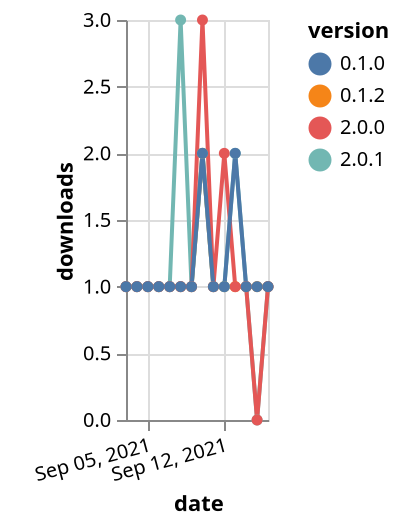 {"$schema": "https://vega.github.io/schema/vega-lite/v5.json", "description": "A simple bar chart with embedded data.", "data": {"values": [{"date": "2021-09-03", "total": 229, "delta": 1, "version": "0.1.2"}, {"date": "2021-09-04", "total": 230, "delta": 1, "version": "0.1.2"}, {"date": "2021-09-05", "total": 231, "delta": 1, "version": "0.1.2"}, {"date": "2021-09-06", "total": 232, "delta": 1, "version": "0.1.2"}, {"date": "2021-09-07", "total": 233, "delta": 1, "version": "0.1.2"}, {"date": "2021-09-08", "total": 234, "delta": 1, "version": "0.1.2"}, {"date": "2021-09-09", "total": 235, "delta": 1, "version": "0.1.2"}, {"date": "2021-09-10", "total": 237, "delta": 2, "version": "0.1.2"}, {"date": "2021-09-11", "total": 238, "delta": 1, "version": "0.1.2"}, {"date": "2021-09-12", "total": 239, "delta": 1, "version": "0.1.2"}, {"date": "2021-09-13", "total": 240, "delta": 1, "version": "0.1.2"}, {"date": "2021-09-14", "total": 241, "delta": 1, "version": "0.1.2"}, {"date": "2021-09-15", "total": 242, "delta": 1, "version": "0.1.2"}, {"date": "2021-09-16", "total": 243, "delta": 1, "version": "0.1.2"}, {"date": "2021-09-03", "total": 182, "delta": 1, "version": "2.0.1"}, {"date": "2021-09-04", "total": 183, "delta": 1, "version": "2.0.1"}, {"date": "2021-09-05", "total": 184, "delta": 1, "version": "2.0.1"}, {"date": "2021-09-06", "total": 185, "delta": 1, "version": "2.0.1"}, {"date": "2021-09-07", "total": 186, "delta": 1, "version": "2.0.1"}, {"date": "2021-09-08", "total": 189, "delta": 3, "version": "2.0.1"}, {"date": "2021-09-09", "total": 190, "delta": 1, "version": "2.0.1"}, {"date": "2021-09-10", "total": 192, "delta": 2, "version": "2.0.1"}, {"date": "2021-09-11", "total": 193, "delta": 1, "version": "2.0.1"}, {"date": "2021-09-12", "total": 194, "delta": 1, "version": "2.0.1"}, {"date": "2021-09-13", "total": 196, "delta": 2, "version": "2.0.1"}, {"date": "2021-09-14", "total": 197, "delta": 1, "version": "2.0.1"}, {"date": "2021-09-15", "total": 197, "delta": 0, "version": "2.0.1"}, {"date": "2021-09-16", "total": 198, "delta": 1, "version": "2.0.1"}, {"date": "2021-09-03", "total": 276, "delta": 1, "version": "2.0.0"}, {"date": "2021-09-04", "total": 277, "delta": 1, "version": "2.0.0"}, {"date": "2021-09-05", "total": 278, "delta": 1, "version": "2.0.0"}, {"date": "2021-09-06", "total": 279, "delta": 1, "version": "2.0.0"}, {"date": "2021-09-07", "total": 280, "delta": 1, "version": "2.0.0"}, {"date": "2021-09-08", "total": 281, "delta": 1, "version": "2.0.0"}, {"date": "2021-09-09", "total": 282, "delta": 1, "version": "2.0.0"}, {"date": "2021-09-10", "total": 285, "delta": 3, "version": "2.0.0"}, {"date": "2021-09-11", "total": 286, "delta": 1, "version": "2.0.0"}, {"date": "2021-09-12", "total": 288, "delta": 2, "version": "2.0.0"}, {"date": "2021-09-13", "total": 289, "delta": 1, "version": "2.0.0"}, {"date": "2021-09-14", "total": 290, "delta": 1, "version": "2.0.0"}, {"date": "2021-09-15", "total": 290, "delta": 0, "version": "2.0.0"}, {"date": "2021-09-16", "total": 291, "delta": 1, "version": "2.0.0"}, {"date": "2021-09-03", "total": 239, "delta": 1, "version": "0.1.0"}, {"date": "2021-09-04", "total": 240, "delta": 1, "version": "0.1.0"}, {"date": "2021-09-05", "total": 241, "delta": 1, "version": "0.1.0"}, {"date": "2021-09-06", "total": 242, "delta": 1, "version": "0.1.0"}, {"date": "2021-09-07", "total": 243, "delta": 1, "version": "0.1.0"}, {"date": "2021-09-08", "total": 244, "delta": 1, "version": "0.1.0"}, {"date": "2021-09-09", "total": 245, "delta": 1, "version": "0.1.0"}, {"date": "2021-09-10", "total": 247, "delta": 2, "version": "0.1.0"}, {"date": "2021-09-11", "total": 248, "delta": 1, "version": "0.1.0"}, {"date": "2021-09-12", "total": 249, "delta": 1, "version": "0.1.0"}, {"date": "2021-09-13", "total": 251, "delta": 2, "version": "0.1.0"}, {"date": "2021-09-14", "total": 252, "delta": 1, "version": "0.1.0"}, {"date": "2021-09-15", "total": 253, "delta": 1, "version": "0.1.0"}, {"date": "2021-09-16", "total": 254, "delta": 1, "version": "0.1.0"}]}, "width": "container", "mark": {"type": "line", "point": {"filled": true}}, "encoding": {"x": {"field": "date", "type": "temporal", "timeUnit": "yearmonthdate", "title": "date", "axis": {"labelAngle": -15}}, "y": {"field": "delta", "type": "quantitative", "title": "downloads"}, "color": {"field": "version", "type": "nominal"}, "tooltip": {"field": "delta"}}}